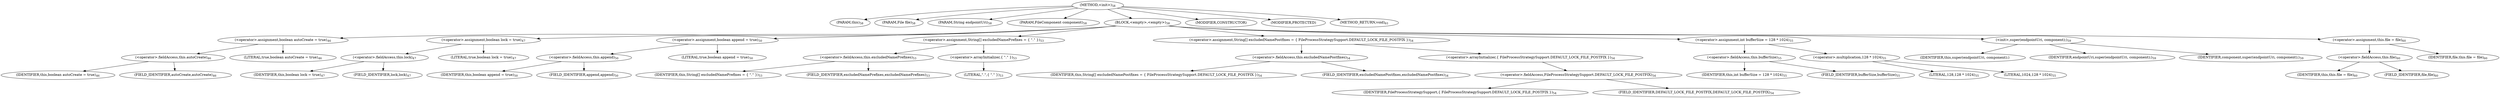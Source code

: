 digraph "&lt;init&gt;" {  
"122" [label = <(METHOD,&lt;init&gt;)<SUB>58</SUB>> ]
"4" [label = <(PARAM,this)<SUB>58</SUB>> ]
"123" [label = <(PARAM,File file)<SUB>58</SUB>> ]
"124" [label = <(PARAM,String endpointUri)<SUB>58</SUB>> ]
"125" [label = <(PARAM,FileComponent component)<SUB>58</SUB>> ]
"126" [label = <(BLOCK,&lt;empty&gt;,&lt;empty&gt;)<SUB>58</SUB>> ]
"127" [label = <(&lt;operator&gt;.assignment,boolean autoCreate = true)<SUB>46</SUB>> ]
"128" [label = <(&lt;operator&gt;.fieldAccess,this.autoCreate)<SUB>46</SUB>> ]
"129" [label = <(IDENTIFIER,this,boolean autoCreate = true)<SUB>46</SUB>> ]
"130" [label = <(FIELD_IDENTIFIER,autoCreate,autoCreate)<SUB>46</SUB>> ]
"131" [label = <(LITERAL,true,boolean autoCreate = true)<SUB>46</SUB>> ]
"132" [label = <(&lt;operator&gt;.assignment,boolean lock = true)<SUB>47</SUB>> ]
"133" [label = <(&lt;operator&gt;.fieldAccess,this.lock)<SUB>47</SUB>> ]
"134" [label = <(IDENTIFIER,this,boolean lock = true)<SUB>47</SUB>> ]
"135" [label = <(FIELD_IDENTIFIER,lock,lock)<SUB>47</SUB>> ]
"136" [label = <(LITERAL,true,boolean lock = true)<SUB>47</SUB>> ]
"137" [label = <(&lt;operator&gt;.assignment,boolean append = true)<SUB>50</SUB>> ]
"138" [label = <(&lt;operator&gt;.fieldAccess,this.append)<SUB>50</SUB>> ]
"139" [label = <(IDENTIFIER,this,boolean append = true)<SUB>50</SUB>> ]
"140" [label = <(FIELD_IDENTIFIER,append,append)<SUB>50</SUB>> ]
"141" [label = <(LITERAL,true,boolean append = true)<SUB>50</SUB>> ]
"142" [label = <(&lt;operator&gt;.assignment,String[] excludedNamePrefixes = { &quot;.&quot; })<SUB>53</SUB>> ]
"143" [label = <(&lt;operator&gt;.fieldAccess,this.excludedNamePrefixes)<SUB>53</SUB>> ]
"144" [label = <(IDENTIFIER,this,String[] excludedNamePrefixes = { &quot;.&quot; })<SUB>53</SUB>> ]
"145" [label = <(FIELD_IDENTIFIER,excludedNamePrefixes,excludedNamePrefixes)<SUB>53</SUB>> ]
"146" [label = <(&lt;operator&gt;.arrayInitializer,{ &quot;.&quot; })<SUB>53</SUB>> ]
"147" [label = <(LITERAL,&quot;.&quot;,{ &quot;.&quot; })<SUB>53</SUB>> ]
"148" [label = <(&lt;operator&gt;.assignment,String[] excludedNamePostfixes = { FileProcessStrategySupport.DEFAULT_LOCK_FILE_POSTFIX })<SUB>54</SUB>> ]
"149" [label = <(&lt;operator&gt;.fieldAccess,this.excludedNamePostfixes)<SUB>54</SUB>> ]
"150" [label = <(IDENTIFIER,this,String[] excludedNamePostfixes = { FileProcessStrategySupport.DEFAULT_LOCK_FILE_POSTFIX })<SUB>54</SUB>> ]
"151" [label = <(FIELD_IDENTIFIER,excludedNamePostfixes,excludedNamePostfixes)<SUB>54</SUB>> ]
"152" [label = <(&lt;operator&gt;.arrayInitializer,{ FileProcessStrategySupport.DEFAULT_LOCK_FILE_POSTFIX })<SUB>54</SUB>> ]
"153" [label = <(&lt;operator&gt;.fieldAccess,FileProcessStrategySupport.DEFAULT_LOCK_FILE_POSTFIX)<SUB>54</SUB>> ]
"154" [label = <(IDENTIFIER,FileProcessStrategySupport,{ FileProcessStrategySupport.DEFAULT_LOCK_FILE_POSTFIX })<SUB>54</SUB>> ]
"155" [label = <(FIELD_IDENTIFIER,DEFAULT_LOCK_FILE_POSTFIX,DEFAULT_LOCK_FILE_POSTFIX)<SUB>54</SUB>> ]
"156" [label = <(&lt;operator&gt;.assignment,int bufferSize = 128 * 1024)<SUB>55</SUB>> ]
"157" [label = <(&lt;operator&gt;.fieldAccess,this.bufferSize)<SUB>55</SUB>> ]
"158" [label = <(IDENTIFIER,this,int bufferSize = 128 * 1024)<SUB>55</SUB>> ]
"159" [label = <(FIELD_IDENTIFIER,bufferSize,bufferSize)<SUB>55</SUB>> ]
"160" [label = <(&lt;operator&gt;.multiplication,128 * 1024)<SUB>55</SUB>> ]
"161" [label = <(LITERAL,128,128 * 1024)<SUB>55</SUB>> ]
"162" [label = <(LITERAL,1024,128 * 1024)<SUB>55</SUB>> ]
"163" [label = <(&lt;init&gt;,super(endpointUri, component);)<SUB>59</SUB>> ]
"3" [label = <(IDENTIFIER,this,super(endpointUri, component);)> ]
"164" [label = <(IDENTIFIER,endpointUri,super(endpointUri, component);)<SUB>59</SUB>> ]
"165" [label = <(IDENTIFIER,component,super(endpointUri, component);)<SUB>59</SUB>> ]
"166" [label = <(&lt;operator&gt;.assignment,this.file = file)<SUB>60</SUB>> ]
"167" [label = <(&lt;operator&gt;.fieldAccess,this.file)<SUB>60</SUB>> ]
"5" [label = <(IDENTIFIER,this,this.file = file)<SUB>60</SUB>> ]
"168" [label = <(FIELD_IDENTIFIER,file,file)<SUB>60</SUB>> ]
"169" [label = <(IDENTIFIER,file,this.file = file)<SUB>60</SUB>> ]
"170" [label = <(MODIFIER,CONSTRUCTOR)> ]
"171" [label = <(MODIFIER,PROTECTED)> ]
"172" [label = <(METHOD_RETURN,void)<SUB>61</SUB>> ]
  "122" -> "4" 
  "122" -> "123" 
  "122" -> "124" 
  "122" -> "125" 
  "122" -> "126" 
  "122" -> "170" 
  "122" -> "171" 
  "122" -> "172" 
  "126" -> "127" 
  "126" -> "132" 
  "126" -> "137" 
  "126" -> "142" 
  "126" -> "148" 
  "126" -> "156" 
  "126" -> "163" 
  "126" -> "166" 
  "127" -> "128" 
  "127" -> "131" 
  "128" -> "129" 
  "128" -> "130" 
  "132" -> "133" 
  "132" -> "136" 
  "133" -> "134" 
  "133" -> "135" 
  "137" -> "138" 
  "137" -> "141" 
  "138" -> "139" 
  "138" -> "140" 
  "142" -> "143" 
  "142" -> "146" 
  "143" -> "144" 
  "143" -> "145" 
  "146" -> "147" 
  "148" -> "149" 
  "148" -> "152" 
  "149" -> "150" 
  "149" -> "151" 
  "152" -> "153" 
  "153" -> "154" 
  "153" -> "155" 
  "156" -> "157" 
  "156" -> "160" 
  "157" -> "158" 
  "157" -> "159" 
  "160" -> "161" 
  "160" -> "162" 
  "163" -> "3" 
  "163" -> "164" 
  "163" -> "165" 
  "166" -> "167" 
  "166" -> "169" 
  "167" -> "5" 
  "167" -> "168" 
}
